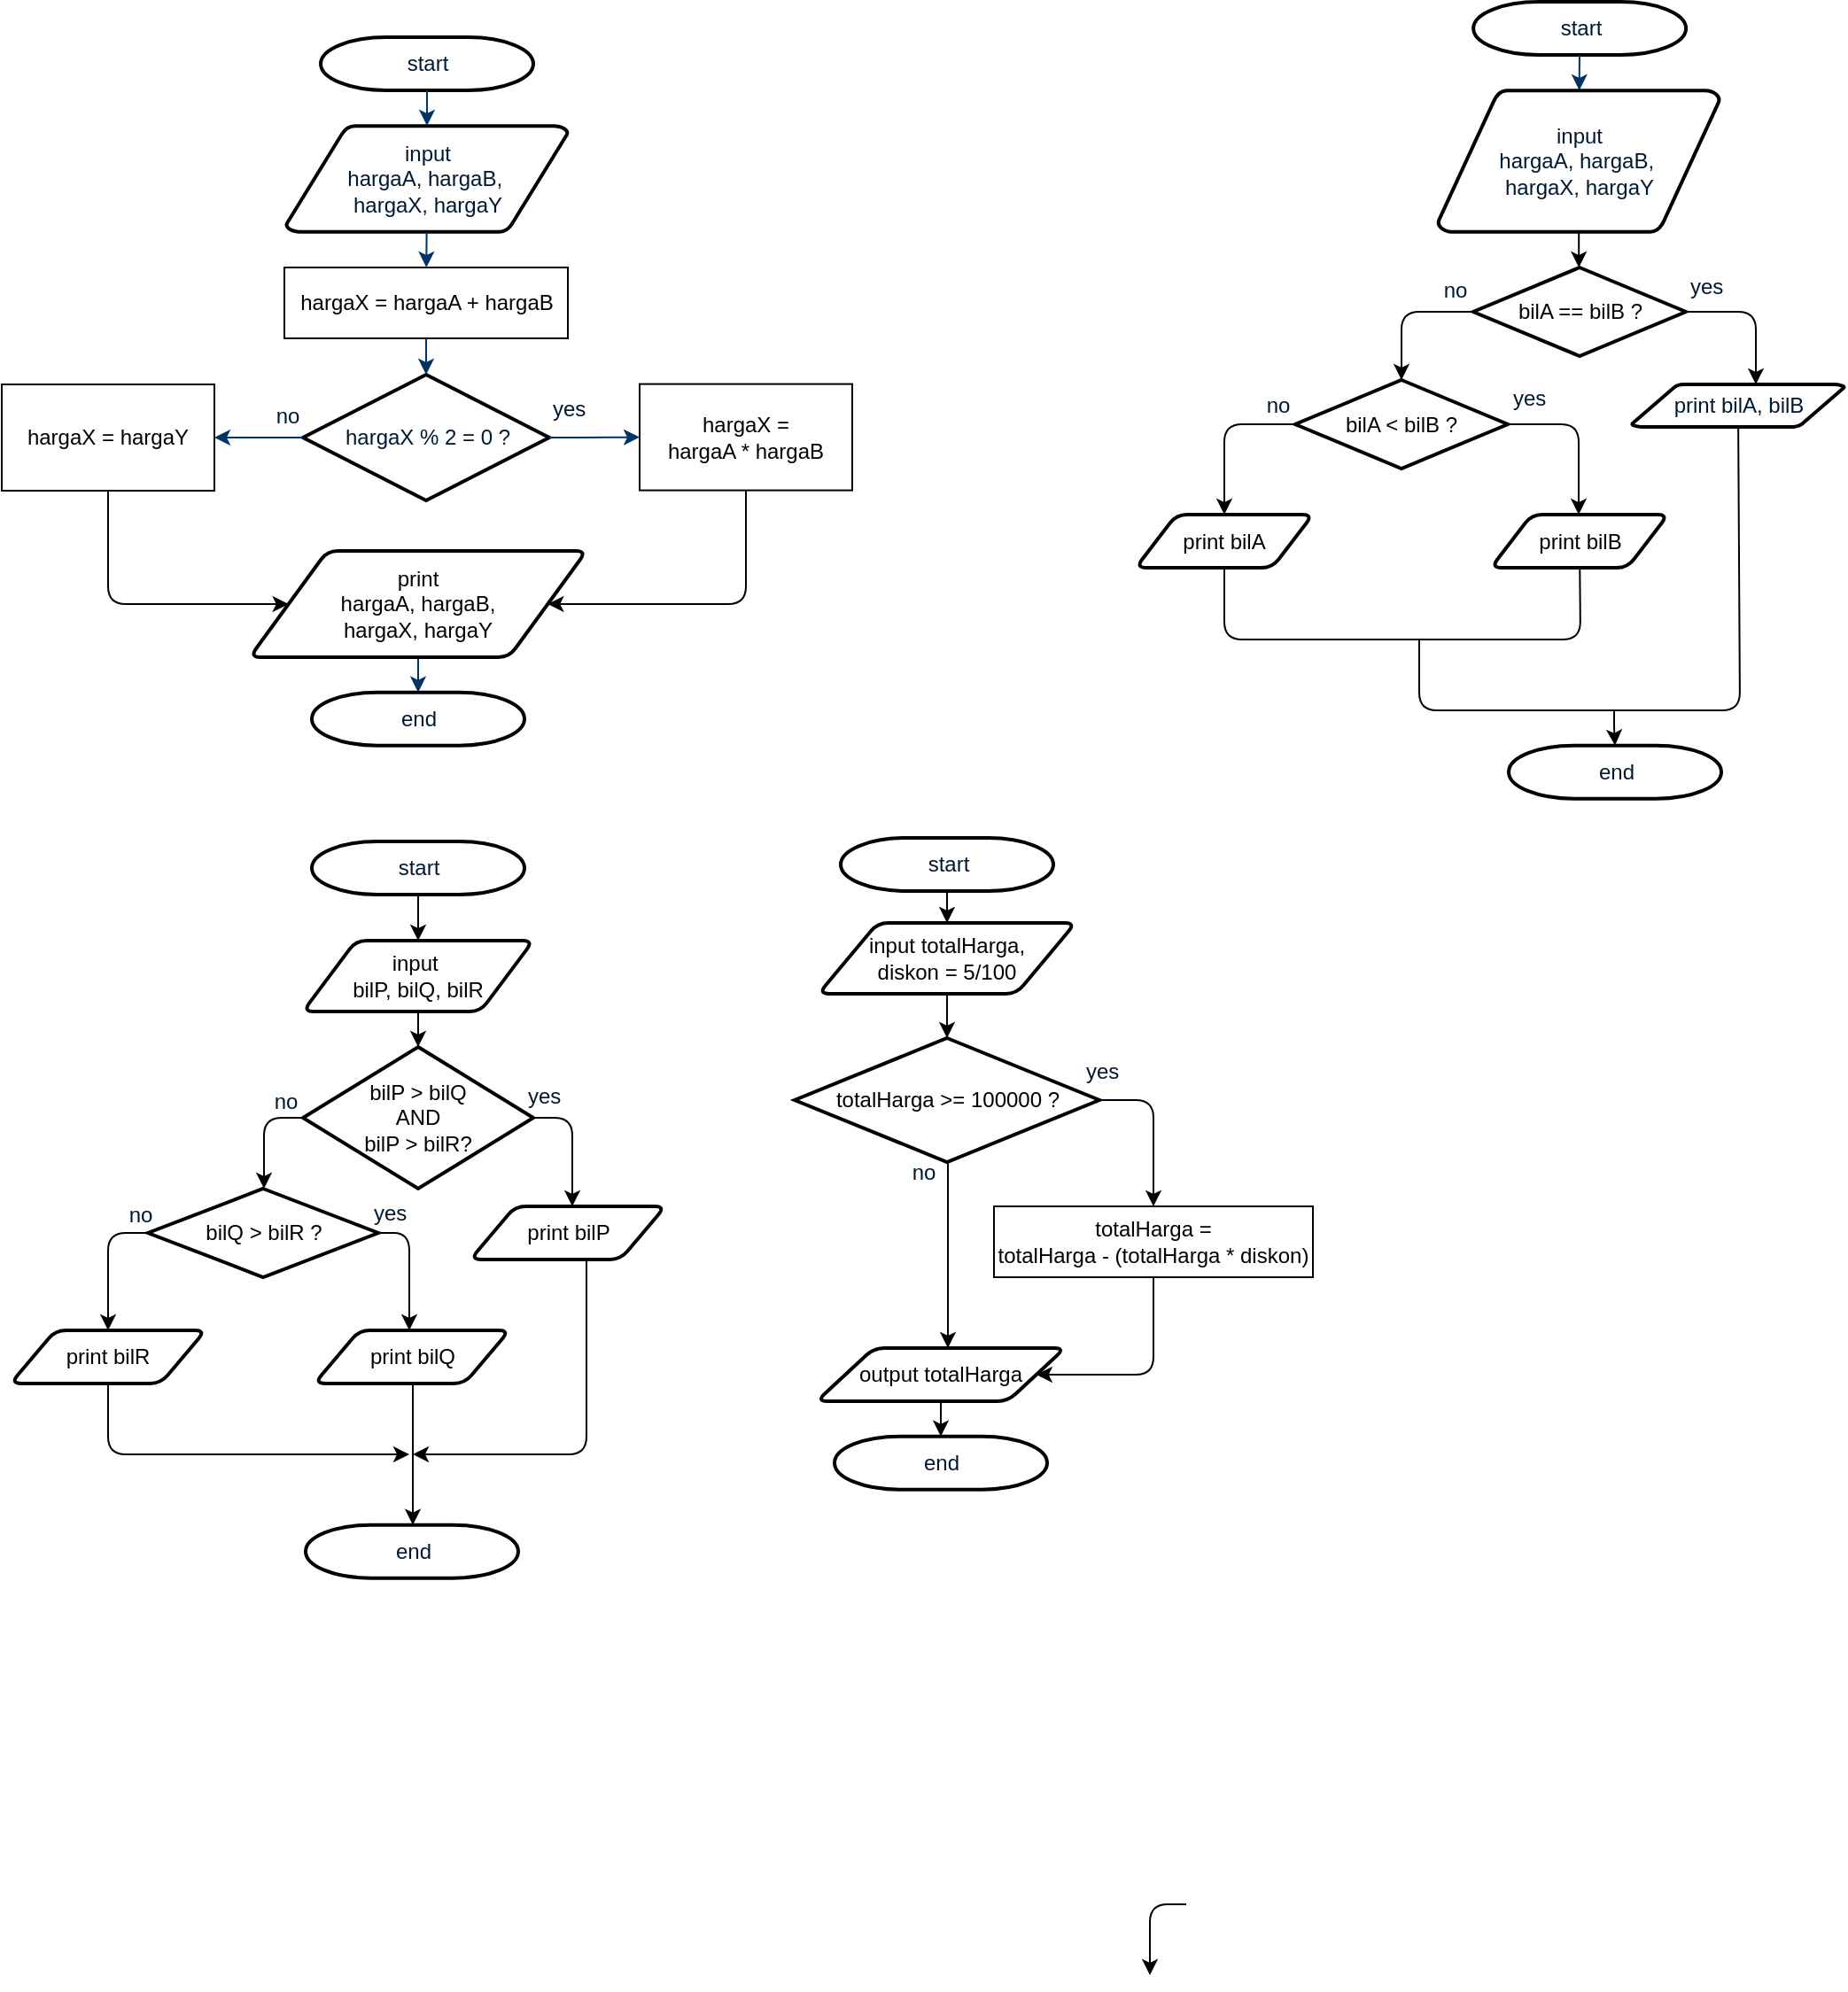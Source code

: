 <mxfile version="12.1.2" type="github" pages="1">
  <diagram id="6a731a19-8d31-9384-78a2-239565b7b9f0" name="Page-1">
    <mxGraphModel dx="557" dy="302" grid="1" gridSize="10" guides="1" tooltips="1" connect="1" arrows="1" fold="1" page="1" pageScale="1" pageWidth="1169" pageHeight="827" background="#ffffff" math="0" shadow="0">
      <root>
        <mxCell id="0"/>
        <mxCell id="1" parent="0"/>
        <mxCell id="2" value="start" style="shape=mxgraph.flowchart.terminator;fillColor=#FFFFFF;strokeColor=#000000;strokeWidth=2;gradientColor=none;gradientDirection=north;fontColor=#001933;fontStyle=0;html=1;" parent="1" vertex="1">
          <mxGeometry x="260" y="100" width="120" height="30" as="geometry"/>
        </mxCell>
        <mxCell id="3" value="input &lt;br&gt;hargaA, hargaB,&amp;nbsp;&lt;br&gt;hargaX, hargaY" style="shape=mxgraph.flowchart.data;fillColor=#FFFFFF;strokeColor=#000000;strokeWidth=2;gradientColor=none;gradientDirection=north;fontColor=#001933;fontStyle=0;html=1;" parent="1" vertex="1">
          <mxGeometry x="240.5" y="150" width="159" height="60" as="geometry"/>
        </mxCell>
        <mxCell id="6" value="hargaX % 2 = 0 ?" style="shape=mxgraph.flowchart.decision;fillColor=#FFFFFF;strokeColor=#000000;strokeWidth=2;gradientColor=none;gradientDirection=north;fontColor=#001933;fontStyle=0;html=1;" parent="1" vertex="1">
          <mxGeometry x="250" y="290.5" width="139" height="71" as="geometry"/>
        </mxCell>
        <mxCell id="7" style="fontColor=#001933;fontStyle=1;strokeColor=#003366;strokeWidth=1;html=1;" parent="1" source="2" target="3" edge="1">
          <mxGeometry relative="1" as="geometry"/>
        </mxCell>
        <mxCell id="8" style="fontColor=#001933;fontStyle=1;strokeColor=#003366;strokeWidth=1;html=1;" parent="1" source="3" target="vYQOreGHpljRD3dHkhLD-56" edge="1">
          <mxGeometry relative="1" as="geometry">
            <mxPoint x="320" y="270" as="targetPoint"/>
          </mxGeometry>
        </mxCell>
        <mxCell id="10" value="" style="edgeStyle=elbowEdgeStyle;elbow=horizontal;exitX=1;exitY=0.5;exitPerimeter=0;fontColor=#001933;fontStyle=1;strokeColor=#003366;strokeWidth=1;html=1;entryX=0;entryY=0.5;entryDx=0;entryDy=0;" parent="1" source="6" target="vYQOreGHpljRD3dHkhLD-59" edge="1">
          <mxGeometry x="381" y="28.5" width="100" height="100" as="geometry">
            <mxPoint x="750" y="447" as="sourcePoint"/>
            <mxPoint x="430" y="480" as="targetPoint"/>
            <Array as="points"/>
          </mxGeometry>
        </mxCell>
        <mxCell id="11" value="yes" style="text;fontColor=#001933;fontStyle=0;html=1;strokeColor=none;gradientColor=none;fillColor=none;strokeWidth=2;" parent="1" vertex="1">
          <mxGeometry x="389" y="296" width="40" height="26" as="geometry"/>
        </mxCell>
        <mxCell id="14" value="no" style="text;fontColor=#001933;fontStyle=0;html=1;strokeColor=none;gradientColor=none;fillColor=none;strokeWidth=2;align=center;" parent="1" vertex="1">
          <mxGeometry x="220.5" y="300" width="40" height="26" as="geometry"/>
        </mxCell>
        <mxCell id="40" value="end" style="shape=mxgraph.flowchart.terminator;fillColor=#FFFFFF;strokeColor=#000000;strokeWidth=2;gradientColor=none;gradientDirection=north;fontColor=#001933;fontStyle=0;html=1;" parent="1" vertex="1">
          <mxGeometry x="255" y="469.833" width="120" height="30" as="geometry"/>
        </mxCell>
        <mxCell id="43" value="" style="edgeStyle=elbowEdgeStyle;elbow=vertical;entryX=0.5;entryY=0;entryPerimeter=0;fontColor=#001933;fontStyle=1;strokeColor=#003366;strokeWidth=1;html=1;" parent="1" source="vYQOreGHpljRD3dHkhLD-68" target="40" edge="1">
          <mxGeometry width="100" height="100" as="geometry">
            <mxPoint x="320" y="1809.667" as="sourcePoint"/>
            <mxPoint x="100" as="targetPoint"/>
          </mxGeometry>
        </mxCell>
        <mxCell id="vYQOreGHpljRD3dHkhLD-56" value="hargaX = hargaA + hargaB" style="rounded=0;whiteSpace=wrap;html=1;" parent="1" vertex="1">
          <mxGeometry x="239.5" y="230" width="160" height="40" as="geometry"/>
        </mxCell>
        <mxCell id="vYQOreGHpljRD3dHkhLD-57" style="fontColor=#001933;fontStyle=1;strokeColor=#003366;strokeWidth=1;html=1;" parent="1" source="vYQOreGHpljRD3dHkhLD-56" target="6" edge="1">
          <mxGeometry relative="1" as="geometry">
            <mxPoint x="319.654" y="330" as="sourcePoint"/>
            <mxPoint x="319.885" y="390" as="targetPoint"/>
          </mxGeometry>
        </mxCell>
        <mxCell id="vYQOreGHpljRD3dHkhLD-58" value="" style="edgeStyle=elbowEdgeStyle;elbow=horizontal;fontColor=#001933;fontStyle=1;strokeColor=#003366;strokeWidth=1;html=1;exitX=0;exitY=0.5;exitDx=0;exitDy=0;exitPerimeter=0;" parent="1" source="6" target="vYQOreGHpljRD3dHkhLD-60" edge="1">
          <mxGeometry x="283" y="29" width="100" height="100" as="geometry">
            <mxPoint x="271" y="387.786" as="sourcePoint"/>
            <mxPoint x="162" y="500" as="targetPoint"/>
            <Array as="points">
              <mxPoint x="160" y="340"/>
            </Array>
          </mxGeometry>
        </mxCell>
        <mxCell id="vYQOreGHpljRD3dHkhLD-59" value="hargaX = &lt;br&gt;hargaA * hargaB" style="rounded=0;whiteSpace=wrap;html=1;" parent="1" vertex="1">
          <mxGeometry x="440" y="295.8" width="120" height="60" as="geometry"/>
        </mxCell>
        <mxCell id="vYQOreGHpljRD3dHkhLD-60" value="hargaX = hargaY" style="rounded=0;whiteSpace=wrap;html=1;" parent="1" vertex="1">
          <mxGeometry x="80" y="296" width="120" height="60" as="geometry"/>
        </mxCell>
        <mxCell id="vYQOreGHpljRD3dHkhLD-65" value="" style="edgeStyle=elbowEdgeStyle;elbow=vertical;endArrow=classic;html=1;" parent="1" source="vYQOreGHpljRD3dHkhLD-60" target="vYQOreGHpljRD3dHkhLD-68" edge="1">
          <mxGeometry width="50" height="50" relative="1" as="geometry">
            <mxPoint x="160" y="380" as="sourcePoint"/>
            <mxPoint x="220" y="420" as="targetPoint"/>
            <Array as="points">
              <mxPoint x="140" y="420"/>
              <mxPoint x="190" y="410"/>
            </Array>
          </mxGeometry>
        </mxCell>
        <mxCell id="vYQOreGHpljRD3dHkhLD-66" value="" style="edgeStyle=elbowEdgeStyle;elbow=vertical;endArrow=classic;html=1;" parent="1" source="vYQOreGHpljRD3dHkhLD-59" target="vYQOreGHpljRD3dHkhLD-68" edge="1">
          <mxGeometry width="50" height="50" relative="1" as="geometry">
            <mxPoint x="380" y="470" as="sourcePoint"/>
            <mxPoint x="430" y="420" as="targetPoint"/>
            <Array as="points">
              <mxPoint x="500" y="420"/>
              <mxPoint x="470" y="420"/>
            </Array>
          </mxGeometry>
        </mxCell>
        <mxCell id="vYQOreGHpljRD3dHkhLD-68" value="print&lt;br&gt;hargaA, hargaB,&lt;br&gt;hargaX, hargaY" style="shape=parallelogram;html=1;strokeWidth=2;perimeter=parallelogramPerimeter;whiteSpace=wrap;rounded=1;arcSize=12;size=0.23;" parent="1" vertex="1">
          <mxGeometry x="220" y="390" width="190" height="60" as="geometry"/>
        </mxCell>
        <mxCell id="vYQOreGHpljRD3dHkhLD-74" value="start" style="shape=mxgraph.flowchart.terminator;fillColor=#FFFFFF;strokeColor=#000000;strokeWidth=2;gradientColor=none;gradientDirection=north;fontColor=#001933;fontStyle=0;html=1;" parent="1" vertex="1">
          <mxGeometry x="910.571" y="80" width="120" height="30" as="geometry"/>
        </mxCell>
        <mxCell id="vYQOreGHpljRD3dHkhLD-75" value="end" style="shape=mxgraph.flowchart.terminator;fillColor=#FFFFFF;strokeColor=#000000;strokeWidth=2;gradientColor=none;gradientDirection=north;fontColor=#001933;fontStyle=0;html=1;" parent="1" vertex="1">
          <mxGeometry x="930.5" y="499.833" width="120" height="30" as="geometry"/>
        </mxCell>
        <mxCell id="vYQOreGHpljRD3dHkhLD-76" style="fontColor=#001933;fontStyle=1;strokeColor=#003366;strokeWidth=1;html=1;" parent="1" source="vYQOreGHpljRD3dHkhLD-74" target="vYQOreGHpljRD3dHkhLD-77" edge="1">
          <mxGeometry relative="1" as="geometry">
            <mxPoint x="740.571" y="110" as="sourcePoint"/>
            <mxPoint x="870.571" y="170" as="targetPoint"/>
          </mxGeometry>
        </mxCell>
        <mxCell id="vYQOreGHpljRD3dHkhLD-83" style="edgeStyle=orthogonalEdgeStyle;rounded=0;orthogonalLoop=1;jettySize=auto;html=1;" parent="1" source="vYQOreGHpljRD3dHkhLD-77" target="vYQOreGHpljRD3dHkhLD-81" edge="1">
          <mxGeometry relative="1" as="geometry"/>
        </mxCell>
        <mxCell id="vYQOreGHpljRD3dHkhLD-77" value="input &lt;br&gt;hargaA, hargaB,&amp;nbsp;&lt;br&gt;hargaX, hargaY" style="shape=mxgraph.flowchart.data;fillColor=#FFFFFF;strokeColor=#000000;strokeWidth=2;gradientColor=none;gradientDirection=north;fontColor=#001933;fontStyle=0;html=1;" parent="1" vertex="1">
          <mxGeometry x="890.571" y="130" width="159" height="80" as="geometry"/>
        </mxCell>
        <mxCell id="vYQOreGHpljRD3dHkhLD-81" value="bilA == bilB ?" style="strokeWidth=2;html=1;shape=mxgraph.flowchart.decision;whiteSpace=wrap;" parent="1" vertex="1">
          <mxGeometry x="910.5" y="230" width="120" height="50" as="geometry"/>
        </mxCell>
        <mxCell id="vYQOreGHpljRD3dHkhLD-84" value="" style="edgeStyle=elbowEdgeStyle;elbow=vertical;endArrow=classic;html=1;" parent="1" source="vYQOreGHpljRD3dHkhLD-81" target="vYQOreGHpljRD3dHkhLD-88" edge="1">
          <mxGeometry width="50" height="50" relative="1" as="geometry">
            <mxPoint x="770" y="290" as="sourcePoint"/>
            <mxPoint x="830" y="310" as="targetPoint"/>
            <Array as="points">
              <mxPoint x="870" y="255"/>
              <mxPoint x="820" y="255"/>
              <mxPoint x="850" y="255"/>
            </Array>
          </mxGeometry>
        </mxCell>
        <mxCell id="vYQOreGHpljRD3dHkhLD-85" value="" style="edgeStyle=elbowEdgeStyle;elbow=vertical;endArrow=classic;html=1;" parent="1" source="vYQOreGHpljRD3dHkhLD-81" target="vYQOreGHpljRD3dHkhLD-98" edge="1">
          <mxGeometry width="50" height="50" relative="1" as="geometry">
            <mxPoint x="1110" y="255" as="sourcePoint"/>
            <mxPoint x="1090" y="302.8" as="targetPoint"/>
            <Array as="points">
              <mxPoint x="1070" y="255"/>
              <mxPoint x="1090" y="255"/>
            </Array>
          </mxGeometry>
        </mxCell>
        <mxCell id="vYQOreGHpljRD3dHkhLD-86" value="yes" style="text;fontColor=#001933;fontStyle=0;html=1;strokeColor=none;gradientColor=none;fillColor=none;strokeWidth=2;" parent="1" vertex="1">
          <mxGeometry x="1030.5" y="227" width="40" height="26" as="geometry"/>
        </mxCell>
        <mxCell id="vYQOreGHpljRD3dHkhLD-87" value="no" style="text;fontColor=#001933;fontStyle=0;html=1;strokeColor=none;gradientColor=none;fillColor=none;strokeWidth=2;align=center;" parent="1" vertex="1">
          <mxGeometry x="880" y="229" width="40" height="26" as="geometry"/>
        </mxCell>
        <mxCell id="vYQOreGHpljRD3dHkhLD-88" value="bilA &amp;lt; bilB ?" style="strokeWidth=2;html=1;shape=mxgraph.flowchart.decision;whiteSpace=wrap;" parent="1" vertex="1">
          <mxGeometry x="810" y="293.5" width="120" height="50" as="geometry"/>
        </mxCell>
        <mxCell id="vYQOreGHpljRD3dHkhLD-91" value="no" style="text;fontColor=#001933;fontStyle=0;html=1;strokeColor=none;gradientColor=none;fillColor=none;strokeWidth=2;align=center;" parent="1" vertex="1">
          <mxGeometry x="780" y="293.5" width="40" height="26" as="geometry"/>
        </mxCell>
        <mxCell id="vYQOreGHpljRD3dHkhLD-92" value="" style="edgeStyle=elbowEdgeStyle;elbow=vertical;endArrow=classic;html=1;" parent="1" source="vYQOreGHpljRD3dHkhLD-88" target="vYQOreGHpljRD3dHkhLD-96" edge="1">
          <mxGeometry width="50" height="50" relative="1" as="geometry">
            <mxPoint x="810.5" y="318" as="sourcePoint"/>
            <mxPoint x="720" y="376" as="targetPoint"/>
            <Array as="points">
              <mxPoint x="770" y="318.5"/>
              <mxPoint x="720" y="318"/>
              <mxPoint x="750" y="318"/>
            </Array>
          </mxGeometry>
        </mxCell>
        <mxCell id="vYQOreGHpljRD3dHkhLD-93" value="yes" style="text;fontColor=#001933;fontStyle=0;html=1;strokeColor=none;gradientColor=none;fillColor=none;strokeWidth=2;" parent="1" vertex="1">
          <mxGeometry x="930.5" y="290" width="40" height="26" as="geometry"/>
        </mxCell>
        <mxCell id="vYQOreGHpljRD3dHkhLD-94" value="" style="edgeStyle=elbowEdgeStyle;elbow=vertical;endArrow=classic;html=1;" parent="1" source="vYQOreGHpljRD3dHkhLD-88" target="vYQOreGHpljRD3dHkhLD-97" edge="1">
          <mxGeometry width="50" height="50" relative="1" as="geometry">
            <mxPoint x="930.5" y="318" as="sourcePoint"/>
            <mxPoint x="1020" y="383" as="targetPoint"/>
            <Array as="points">
              <mxPoint x="970" y="318.5"/>
              <mxPoint x="990" y="318"/>
            </Array>
          </mxGeometry>
        </mxCell>
        <mxCell id="vYQOreGHpljRD3dHkhLD-96" value="print bilA" style="shape=parallelogram;html=1;strokeWidth=2;perimeter=parallelogramPerimeter;whiteSpace=wrap;rounded=1;arcSize=12;size=0.23;" parent="1" vertex="1">
          <mxGeometry x="720" y="369.5" width="100" height="30" as="geometry"/>
        </mxCell>
        <mxCell id="vYQOreGHpljRD3dHkhLD-97" value="print bilB" style="shape=parallelogram;html=1;strokeWidth=2;perimeter=parallelogramPerimeter;whiteSpace=wrap;rounded=1;arcSize=12;size=0.23;" parent="1" vertex="1">
          <mxGeometry x="920.5" y="369.5" width="100" height="30" as="geometry"/>
        </mxCell>
        <mxCell id="vYQOreGHpljRD3dHkhLD-98" value="print bilA, bilB" style="shape=mxgraph.flowchart.data;fillColor=#FFFFFF;strokeColor=#000000;strokeWidth=2;gradientColor=none;gradientDirection=north;fontColor=#001933;fontStyle=0;html=1;" parent="1" vertex="1">
          <mxGeometry x="1000" y="296" width="120" height="24" as="geometry"/>
        </mxCell>
        <mxCell id="vYQOreGHpljRD3dHkhLD-106" value="" style="endArrow=none;html=1;" parent="1" source="vYQOreGHpljRD3dHkhLD-96" target="vYQOreGHpljRD3dHkhLD-97" edge="1">
          <mxGeometry width="50" height="50" relative="1" as="geometry">
            <mxPoint x="840" y="490" as="sourcePoint"/>
            <mxPoint x="890" y="440" as="targetPoint"/>
            <Array as="points">
              <mxPoint x="770" y="440"/>
              <mxPoint x="971" y="440"/>
            </Array>
          </mxGeometry>
        </mxCell>
        <mxCell id="vYQOreGHpljRD3dHkhLD-109" value="" style="endArrow=none;html=1;" parent="1" target="vYQOreGHpljRD3dHkhLD-98" edge="1">
          <mxGeometry width="50" height="50" relative="1" as="geometry">
            <mxPoint x="880" y="440" as="sourcePoint"/>
            <mxPoint x="1080.635" y="439.5" as="targetPoint"/>
            <Array as="points">
              <mxPoint x="880" y="480"/>
              <mxPoint x="1061" y="480"/>
            </Array>
          </mxGeometry>
        </mxCell>
        <mxCell id="vYQOreGHpljRD3dHkhLD-110" value="" style="edgeStyle=elbowEdgeStyle;elbow=vertical;endArrow=classic;html=1;" parent="1" target="vYQOreGHpljRD3dHkhLD-75" edge="1">
          <mxGeometry width="50" height="50" relative="1" as="geometry">
            <mxPoint x="990" y="480" as="sourcePoint"/>
            <mxPoint x="960" y="510" as="targetPoint"/>
          </mxGeometry>
        </mxCell>
        <mxCell id="vYQOreGHpljRD3dHkhLD-114" style="edgeStyle=orthogonalEdgeStyle;rounded=0;orthogonalLoop=1;jettySize=auto;html=1;" parent="1" source="vYQOreGHpljRD3dHkhLD-111" target="vYQOreGHpljRD3dHkhLD-113" edge="1">
          <mxGeometry relative="1" as="geometry"/>
        </mxCell>
        <mxCell id="vYQOreGHpljRD3dHkhLD-111" value="start" style="shape=mxgraph.flowchart.terminator;fillColor=#FFFFFF;strokeColor=#000000;strokeWidth=2;gradientColor=none;gradientDirection=north;fontColor=#001933;fontStyle=0;html=1;" parent="1" vertex="1">
          <mxGeometry x="255" y="554" width="120" height="30" as="geometry"/>
        </mxCell>
        <mxCell id="vYQOreGHpljRD3dHkhLD-112" value="end" style="shape=mxgraph.flowchart.terminator;fillColor=#FFFFFF;strokeColor=#000000;strokeWidth=2;gradientColor=none;gradientDirection=north;fontColor=#001933;fontStyle=0;html=1;" parent="1" vertex="1">
          <mxGeometry x="251.5" y="939.833" width="120" height="30" as="geometry"/>
        </mxCell>
        <mxCell id="vYQOreGHpljRD3dHkhLD-116" style="edgeStyle=orthogonalEdgeStyle;rounded=0;orthogonalLoop=1;jettySize=auto;html=1;" parent="1" source="vYQOreGHpljRD3dHkhLD-113" target="vYQOreGHpljRD3dHkhLD-115" edge="1">
          <mxGeometry relative="1" as="geometry"/>
        </mxCell>
        <mxCell id="vYQOreGHpljRD3dHkhLD-113" value="input&amp;nbsp;&lt;br&gt;bilP, bilQ, bilR" style="shape=parallelogram;html=1;strokeWidth=2;perimeter=parallelogramPerimeter;whiteSpace=wrap;rounded=1;arcSize=12;size=0.23;" parent="1" vertex="1">
          <mxGeometry x="250" y="610" width="130" height="40" as="geometry"/>
        </mxCell>
        <mxCell id="vYQOreGHpljRD3dHkhLD-115" value="bilP &amp;gt; bilQ &lt;br&gt;AND&lt;br&gt;bilP &amp;gt; bilR?" style="strokeWidth=2;html=1;shape=mxgraph.flowchart.decision;whiteSpace=wrap;" parent="1" vertex="1">
          <mxGeometry x="250" y="670" width="130" height="80" as="geometry"/>
        </mxCell>
        <mxCell id="vYQOreGHpljRD3dHkhLD-117" value="yes" style="text;fontColor=#001933;fontStyle=0;html=1;strokeColor=none;gradientColor=none;fillColor=none;strokeWidth=2;" parent="1" vertex="1">
          <mxGeometry x="375" y="684" width="40" height="26" as="geometry"/>
        </mxCell>
        <mxCell id="vYQOreGHpljRD3dHkhLD-118" value="no" style="text;fontColor=#001933;fontStyle=0;html=1;strokeColor=none;gradientColor=none;fillColor=none;strokeWidth=2;align=center;" parent="1" vertex="1">
          <mxGeometry x="220" y="687" width="40" height="26" as="geometry"/>
        </mxCell>
        <mxCell id="vYQOreGHpljRD3dHkhLD-121" value="bilQ &amp;gt; bilR ?" style="strokeWidth=2;html=1;shape=mxgraph.flowchart.decision;whiteSpace=wrap;" parent="1" vertex="1">
          <mxGeometry x="162.5" y="750" width="130" height="50" as="geometry"/>
        </mxCell>
        <mxCell id="vYQOreGHpljRD3dHkhLD-122" value="" style="edgeStyle=elbowEdgeStyle;elbow=vertical;endArrow=classic;html=1;" parent="1" source="vYQOreGHpljRD3dHkhLD-115" target="vYQOreGHpljRD3dHkhLD-121" edge="1">
          <mxGeometry width="50" height="50" relative="1" as="geometry">
            <mxPoint x="200" y="750" as="sourcePoint"/>
            <mxPoint x="250" y="700" as="targetPoint"/>
            <Array as="points">
              <mxPoint x="228" y="710"/>
              <mxPoint x="228" y="695"/>
              <mxPoint x="190" y="695"/>
              <mxPoint x="215" y="695"/>
              <mxPoint x="175" y="695"/>
            </Array>
          </mxGeometry>
        </mxCell>
        <mxCell id="vYQOreGHpljRD3dHkhLD-123" value="" style="edgeStyle=elbowEdgeStyle;elbow=vertical;endArrow=classic;html=1;" parent="1" source="vYQOreGHpljRD3dHkhLD-115" target="vYQOreGHpljRD3dHkhLD-130" edge="1">
          <mxGeometry width="50" height="50" relative="1" as="geometry">
            <mxPoint x="325" y="730" as="sourcePoint"/>
            <mxPoint x="402" y="750" as="targetPoint"/>
            <Array as="points">
              <mxPoint x="402" y="710"/>
              <mxPoint x="402" y="695"/>
              <mxPoint x="445" y="695"/>
              <mxPoint x="470" y="770"/>
              <mxPoint x="485" y="695"/>
            </Array>
          </mxGeometry>
        </mxCell>
        <mxCell id="vYQOreGHpljRD3dHkhLD-127" value="print bilR" style="shape=parallelogram;html=1;strokeWidth=2;perimeter=parallelogramPerimeter;whiteSpace=wrap;rounded=1;arcSize=12;size=0.23;" parent="1" vertex="1">
          <mxGeometry x="85" y="830" width="110" height="30" as="geometry"/>
        </mxCell>
        <mxCell id="vYQOreGHpljRD3dHkhLD-129" value="print bilQ" style="shape=parallelogram;html=1;strokeWidth=2;perimeter=parallelogramPerimeter;whiteSpace=wrap;rounded=1;arcSize=12;size=0.23;" parent="1" vertex="1">
          <mxGeometry x="256.5" y="830" width="110" height="30" as="geometry"/>
        </mxCell>
        <mxCell id="vYQOreGHpljRD3dHkhLD-130" value="print bilP" style="shape=parallelogram;html=1;strokeWidth=2;perimeter=parallelogramPerimeter;whiteSpace=wrap;rounded=1;arcSize=12;size=0.23;" parent="1" vertex="1">
          <mxGeometry x="344.5" y="760" width="110" height="30" as="geometry"/>
        </mxCell>
        <mxCell id="vYQOreGHpljRD3dHkhLD-131" value="yes" style="text;fontColor=#001933;fontStyle=0;html=1;strokeColor=none;gradientColor=none;fillColor=none;strokeWidth=2;" parent="1" vertex="1">
          <mxGeometry x="288" y="750" width="40" height="26" as="geometry"/>
        </mxCell>
        <mxCell id="vYQOreGHpljRD3dHkhLD-132" value="no" style="text;fontColor=#001933;fontStyle=0;html=1;strokeColor=none;gradientColor=none;fillColor=none;strokeWidth=2;align=center;" parent="1" vertex="1">
          <mxGeometry x="138" y="751" width="40" height="26" as="geometry"/>
        </mxCell>
        <mxCell id="vYQOreGHpljRD3dHkhLD-137" value="" style="edgeStyle=elbowEdgeStyle;elbow=vertical;endArrow=classic;html=1;" parent="1" source="vYQOreGHpljRD3dHkhLD-121" target="vYQOreGHpljRD3dHkhLD-127" edge="1">
          <mxGeometry width="50" height="50" relative="1" as="geometry">
            <mxPoint x="70" y="950" as="sourcePoint"/>
            <mxPoint x="120" y="900" as="targetPoint"/>
            <Array as="points">
              <mxPoint x="140" y="775"/>
              <mxPoint x="150" y="775"/>
              <mxPoint x="138" y="775"/>
              <mxPoint x="101" y="775"/>
              <mxPoint x="110" y="775"/>
              <mxPoint x="75" y="775"/>
            </Array>
          </mxGeometry>
        </mxCell>
        <mxCell id="vYQOreGHpljRD3dHkhLD-138" value="" style="edgeStyle=elbowEdgeStyle;elbow=vertical;endArrow=classic;html=1;" parent="1" source="vYQOreGHpljRD3dHkhLD-121" target="vYQOreGHpljRD3dHkhLD-129" edge="1">
          <mxGeometry width="50" height="50" relative="1" as="geometry">
            <mxPoint x="290" y="860" as="sourcePoint"/>
            <mxPoint x="340" y="810" as="targetPoint"/>
            <Array as="points">
              <mxPoint x="310" y="775"/>
              <mxPoint x="310" y="800"/>
              <mxPoint x="228" y="800"/>
            </Array>
          </mxGeometry>
        </mxCell>
        <mxCell id="vYQOreGHpljRD3dHkhLD-143" value="" style="edgeStyle=elbowEdgeStyle;elbow=vertical;endArrow=classic;html=1;" parent="1" source="vYQOreGHpljRD3dHkhLD-129" target="vYQOreGHpljRD3dHkhLD-112" edge="1">
          <mxGeometry width="50" height="50" relative="1" as="geometry">
            <mxPoint x="200" y="990" as="sourcePoint"/>
            <mxPoint x="250" y="940" as="targetPoint"/>
            <Array as="points">
              <mxPoint x="312" y="905"/>
            </Array>
          </mxGeometry>
        </mxCell>
        <mxCell id="vYQOreGHpljRD3dHkhLD-144" value="" style="edgeStyle=elbowEdgeStyle;elbow=vertical;endArrow=classic;html=1;" parent="1" source="vYQOreGHpljRD3dHkhLD-127" edge="1">
          <mxGeometry width="50" height="50" relative="1" as="geometry">
            <mxPoint x="140" y="990" as="sourcePoint"/>
            <mxPoint x="310" y="900" as="targetPoint"/>
            <Array as="points">
              <mxPoint x="300" y="900"/>
              <mxPoint x="230" y="950"/>
              <mxPoint x="220" y="970"/>
            </Array>
          </mxGeometry>
        </mxCell>
        <mxCell id="vYQOreGHpljRD3dHkhLD-145" value="" style="edgeStyle=elbowEdgeStyle;elbow=vertical;endArrow=classic;html=1;" parent="1" source="vYQOreGHpljRD3dHkhLD-130" edge="1">
          <mxGeometry width="50" height="50" relative="1" as="geometry">
            <mxPoint x="402" y="950" as="sourcePoint"/>
            <mxPoint x="312" y="900" as="targetPoint"/>
            <Array as="points">
              <mxPoint x="410" y="900"/>
            </Array>
          </mxGeometry>
        </mxCell>
        <mxCell id="gMnMjwRgQ_T6vIZhQhiM-48" style="edgeStyle=orthogonalEdgeStyle;rounded=0;orthogonalLoop=1;jettySize=auto;html=1;" edge="1" parent="1" source="gMnMjwRgQ_T6vIZhQhiM-44" target="gMnMjwRgQ_T6vIZhQhiM-46">
          <mxGeometry relative="1" as="geometry"/>
        </mxCell>
        <mxCell id="gMnMjwRgQ_T6vIZhQhiM-44" value="start" style="shape=mxgraph.flowchart.terminator;fillColor=#FFFFFF;strokeColor=#000000;strokeWidth=2;gradientColor=none;gradientDirection=north;fontColor=#001933;fontStyle=0;html=1;" vertex="1" parent="1">
          <mxGeometry x="553.5" y="552" width="120" height="30" as="geometry"/>
        </mxCell>
        <mxCell id="gMnMjwRgQ_T6vIZhQhiM-45" value="end" style="shape=mxgraph.flowchart.terminator;fillColor=#FFFFFF;strokeColor=#000000;strokeWidth=2;gradientColor=none;gradientDirection=north;fontColor=#001933;fontStyle=0;html=1;" vertex="1" parent="1">
          <mxGeometry x="550" y="889.833" width="120" height="30" as="geometry"/>
        </mxCell>
        <mxCell id="gMnMjwRgQ_T6vIZhQhiM-56" style="edgeStyle=orthogonalEdgeStyle;rounded=0;orthogonalLoop=1;jettySize=auto;html=1;" edge="1" parent="1" source="gMnMjwRgQ_T6vIZhQhiM-46" target="gMnMjwRgQ_T6vIZhQhiM-49">
          <mxGeometry relative="1" as="geometry"/>
        </mxCell>
        <mxCell id="gMnMjwRgQ_T6vIZhQhiM-46" value="input&amp;nbsp;totalHarga,&lt;br&gt;diskon = 5/100" style="shape=parallelogram;html=1;strokeWidth=2;perimeter=parallelogramPerimeter;whiteSpace=wrap;rounded=1;arcSize=12;size=0.23;" vertex="1" parent="1">
          <mxGeometry x="541" y="600" width="145" height="40" as="geometry"/>
        </mxCell>
        <mxCell id="gMnMjwRgQ_T6vIZhQhiM-49" value="totalHarga &amp;gt;= 100000 ?" style="strokeWidth=2;html=1;shape=mxgraph.flowchart.decision;whiteSpace=wrap;" vertex="1" parent="1">
          <mxGeometry x="527.5" y="665" width="172" height="70" as="geometry"/>
        </mxCell>
        <mxCell id="gMnMjwRgQ_T6vIZhQhiM-50" value="" style="edgeStyle=elbowEdgeStyle;elbow=vertical;endArrow=classic;html=1;" edge="1" source="gMnMjwRgQ_T6vIZhQhiM-49" parent="1">
          <mxGeometry width="50" height="50" relative="1" as="geometry">
            <mxPoint x="500" y="740" as="sourcePoint"/>
            <mxPoint x="614" y="840" as="targetPoint"/>
            <Array as="points">
              <mxPoint x="614" y="820"/>
              <mxPoint x="614" y="810"/>
              <mxPoint x="500" y="700"/>
              <mxPoint x="510" y="695"/>
              <mxPoint x="490" y="710"/>
              <mxPoint x="480" y="695"/>
              <mxPoint x="528" y="700"/>
              <mxPoint x="528" y="685"/>
              <mxPoint x="490" y="685"/>
              <mxPoint x="515" y="685"/>
              <mxPoint x="475" y="685"/>
            </Array>
          </mxGeometry>
        </mxCell>
        <mxCell id="gMnMjwRgQ_T6vIZhQhiM-51" value="no" style="text;fontColor=#001933;fontStyle=0;html=1;strokeColor=none;gradientColor=none;fillColor=none;strokeWidth=2;align=center;" vertex="1" parent="1">
          <mxGeometry x="580" y="727" width="40" height="26" as="geometry"/>
        </mxCell>
        <mxCell id="gMnMjwRgQ_T6vIZhQhiM-52" value="yes" style="text;fontColor=#001933;fontStyle=0;html=1;strokeColor=none;gradientColor=none;fillColor=none;strokeWidth=2;" vertex="1" parent="1">
          <mxGeometry x="690" y="670" width="40" height="26" as="geometry"/>
        </mxCell>
        <mxCell id="gMnMjwRgQ_T6vIZhQhiM-53" value="" style="edgeStyle=elbowEdgeStyle;elbow=vertical;endArrow=classic;html=1;" edge="1" source="gMnMjwRgQ_T6vIZhQhiM-49" parent="1" target="gMnMjwRgQ_T6vIZhQhiM-57">
          <mxGeometry width="50" height="50" relative="1" as="geometry">
            <mxPoint x="625" y="720" as="sourcePoint"/>
            <mxPoint x="702" y="750" as="targetPoint"/>
            <Array as="points">
              <mxPoint x="730" y="700"/>
              <mxPoint x="702" y="700"/>
              <mxPoint x="702" y="685"/>
              <mxPoint x="745" y="685"/>
              <mxPoint x="770" y="760"/>
              <mxPoint x="785" y="685"/>
            </Array>
          </mxGeometry>
        </mxCell>
        <mxCell id="gMnMjwRgQ_T6vIZhQhiM-57" value="totalHarga = &lt;br&gt;totalHarga - (totalHarga * diskon)" style="rounded=0;whiteSpace=wrap;html=1;" vertex="1" parent="1">
          <mxGeometry x="640" y="760" width="180" height="40" as="geometry"/>
        </mxCell>
        <mxCell id="gMnMjwRgQ_T6vIZhQhiM-58" value="" style="edgeStyle=elbowEdgeStyle;elbow=vertical;endArrow=classic;html=1;" edge="1" parent="1">
          <mxGeometry width="50" height="50" relative="1" as="geometry">
            <mxPoint x="748.5" y="1154" as="sourcePoint"/>
            <mxPoint x="728" y="1194" as="targetPoint"/>
            <Array as="points">
              <mxPoint x="728" y="1154"/>
              <mxPoint x="728" y="1139"/>
              <mxPoint x="690" y="1139"/>
              <mxPoint x="715" y="1139"/>
              <mxPoint x="675" y="1139"/>
            </Array>
          </mxGeometry>
        </mxCell>
        <mxCell id="gMnMjwRgQ_T6vIZhQhiM-62" style="edgeStyle=orthogonalEdgeStyle;rounded=0;orthogonalLoop=1;jettySize=auto;html=1;" edge="1" parent="1" source="gMnMjwRgQ_T6vIZhQhiM-60" target="gMnMjwRgQ_T6vIZhQhiM-45">
          <mxGeometry relative="1" as="geometry"/>
        </mxCell>
        <mxCell id="gMnMjwRgQ_T6vIZhQhiM-60" value="output totalHarga" style="shape=parallelogram;html=1;strokeWidth=2;perimeter=parallelogramPerimeter;whiteSpace=wrap;rounded=1;arcSize=12;size=0.23;" vertex="1" parent="1">
          <mxGeometry x="540" y="840" width="140" height="30" as="geometry"/>
        </mxCell>
        <mxCell id="gMnMjwRgQ_T6vIZhQhiM-61" value="" style="edgeStyle=elbowEdgeStyle;elbow=vertical;endArrow=classic;html=1;" edge="1" parent="1" source="gMnMjwRgQ_T6vIZhQhiM-57" target="gMnMjwRgQ_T6vIZhQhiM-60">
          <mxGeometry width="50" height="50" relative="1" as="geometry">
            <mxPoint x="700" y="870" as="sourcePoint"/>
            <mxPoint x="750" y="820" as="targetPoint"/>
            <Array as="points">
              <mxPoint x="730" y="855"/>
            </Array>
          </mxGeometry>
        </mxCell>
      </root>
    </mxGraphModel>
  </diagram>
</mxfile>
